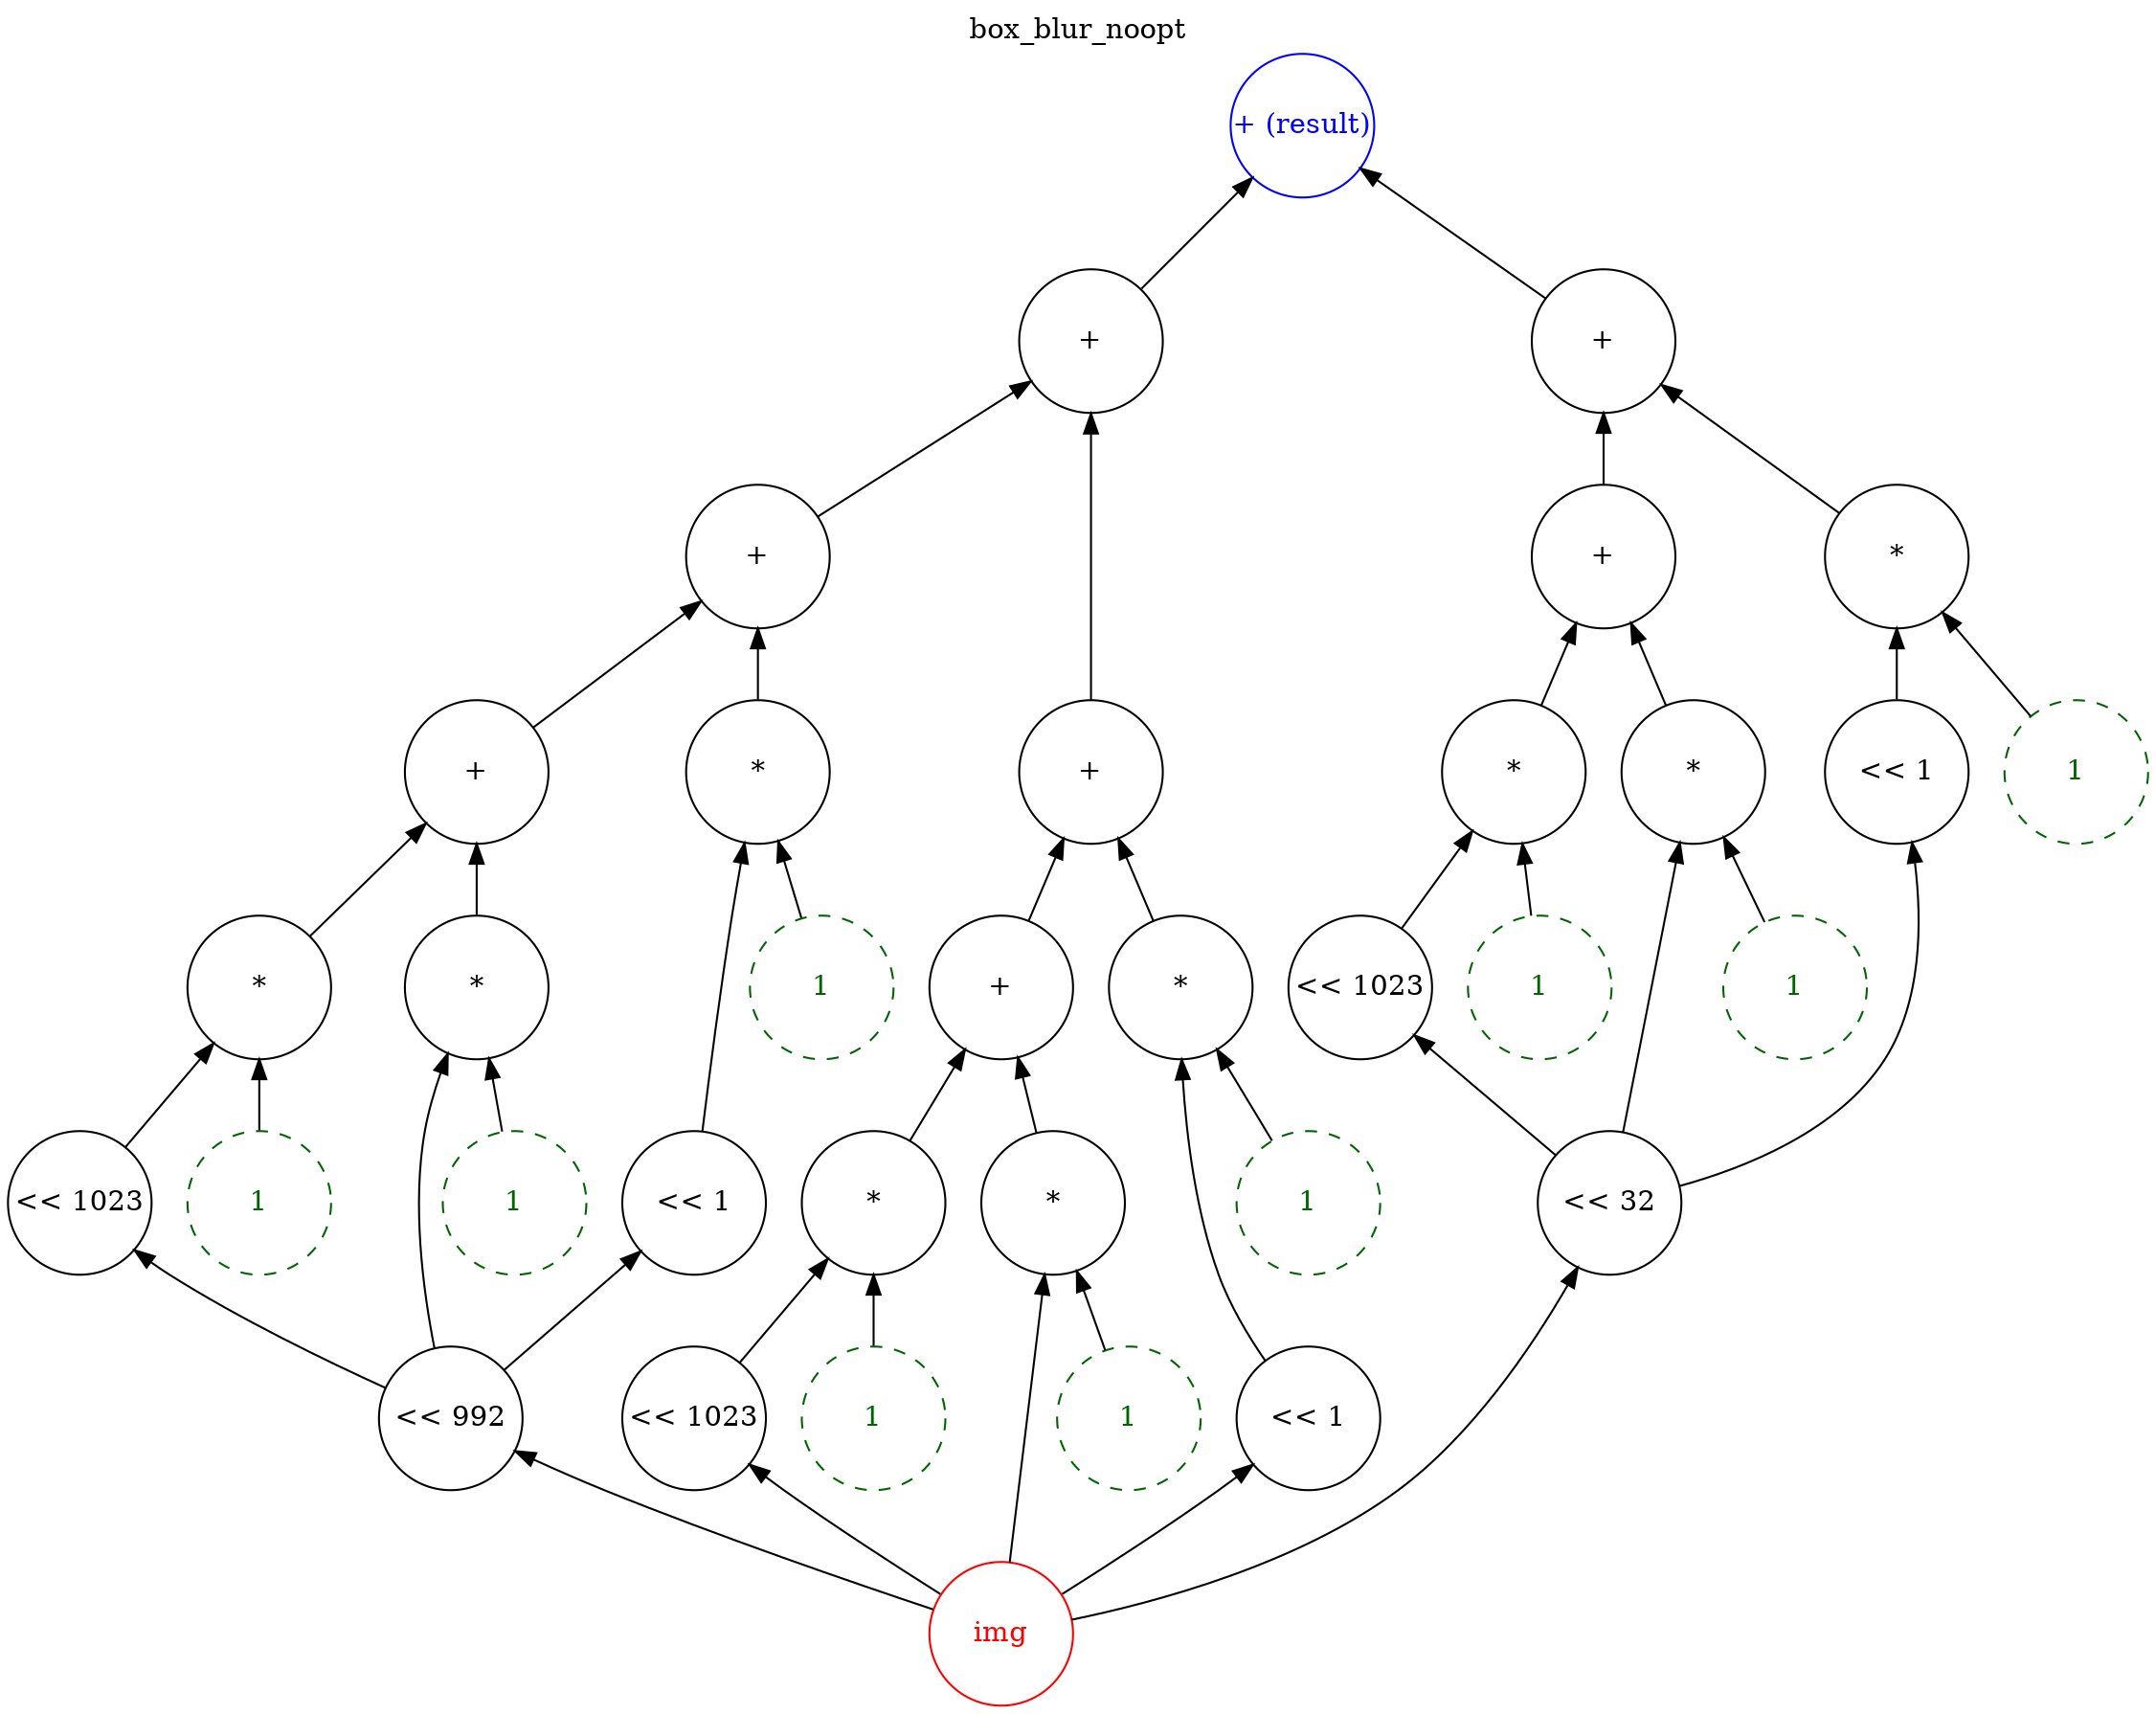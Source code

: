 digraph "box_blur_noopt" {
graph [label="box_blur_noopt" labelloc="t"]
node [shape=circle width=1 margin=0]
edge [dir=back]
1 [label="img" style=solid color=red fontcolor=red]
2 [label="<< 992" style=solid color=black fontcolor=black]
2 -> 1
5 [label="<< 1023" style=solid color=black fontcolor=black]
5 -> 2
4 [label="1" style=dashed color=darkgreen fontcolor=darkgreen]
36 [label="*" style=solid color=black fontcolor=black]
36 -> 5
36 -> 4
7 [label="1" style=dashed color=darkgreen fontcolor=darkgreen]
37 [label="*" style=solid color=black fontcolor=black]
37 -> 2
37 -> 7
9 [label="+" style=solid color=black fontcolor=black]
9 -> 36
9 -> 37
11 [label="<< 1" style=solid color=black fontcolor=black]
11 -> 2
10 [label="1" style=dashed color=darkgreen fontcolor=darkgreen]
38 [label="*" style=solid color=black fontcolor=black]
38 -> 11
38 -> 10
13 [label="+" style=solid color=black fontcolor=black]
13 -> 9
13 -> 38
15 [label="<< 1023" style=solid color=black fontcolor=black]
15 -> 1
14 [label="1" style=dashed color=darkgreen fontcolor=darkgreen]
39 [label="*" style=solid color=black fontcolor=black]
39 -> 15
39 -> 14
17 [label="1" style=dashed color=darkgreen fontcolor=darkgreen]
40 [label="*" style=solid color=black fontcolor=black]
40 -> 1
40 -> 17
19 [label="+" style=solid color=black fontcolor=black]
19 -> 39
19 -> 40
21 [label="<< 1" style=solid color=black fontcolor=black]
21 -> 1
20 [label="1" style=dashed color=darkgreen fontcolor=darkgreen]
41 [label="*" style=solid color=black fontcolor=black]
41 -> 21
41 -> 20
23 [label="+" style=solid color=black fontcolor=black]
23 -> 19
23 -> 41
34 [label="+" style=solid color=black fontcolor=black]
34 -> 13
34 -> 23
3 [label="<< 32" style=solid color=black fontcolor=black]
3 -> 1
25 [label="<< 1023" style=solid color=black fontcolor=black]
25 -> 3
24 [label="1" style=dashed color=darkgreen fontcolor=darkgreen]
42 [label="*" style=solid color=black fontcolor=black]
42 -> 25
42 -> 24
27 [label="1" style=dashed color=darkgreen fontcolor=darkgreen]
43 [label="*" style=solid color=black fontcolor=black]
43 -> 3
43 -> 27
29 [label="+" style=solid color=black fontcolor=black]
29 -> 42
29 -> 43
31 [label="<< 1" style=solid color=black fontcolor=black]
31 -> 3
30 [label="1" style=dashed color=darkgreen fontcolor=darkgreen]
44 [label="*" style=solid color=black fontcolor=black]
44 -> 31
44 -> 30
33 [label="+" style=solid color=black fontcolor=black]
33 -> 29
33 -> 44
35 [label="+ (result)" style=solid color=blue fontcolor=blue]
35 -> 34
35 -> 33
}
